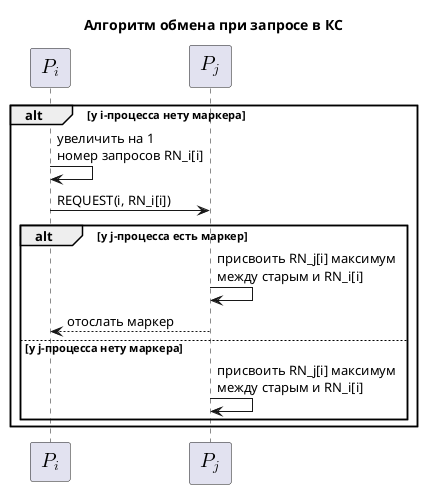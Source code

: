 @startuml

title "Алгоритм обмена при запросе в КС"

participant "<math>P_i</math>" as Pi
participant "<math>P_j</math>" as Pj

alt у i-процесса нету маркера

Pi -> Pi : увеличить на 1\nномер запросов RN_i[i]
Pi -> Pj : REQUEST(i, RN_i[i])

  alt у j-процесса есть маркер
    Pj -> Pj : присвоить RN_j[i] максимум\nмежду старым и RN_i[i]
    Pj --> Pi : отослать маркер
  else у j-процесса нету маркера
    Pj -> Pj : присвоить RN_j[i] максимум\nмежду старым и RN_i[i]
  end
end
@enduml
